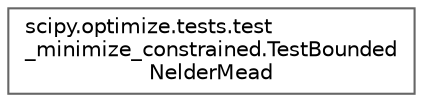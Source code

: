 digraph "Graphical Class Hierarchy"
{
 // LATEX_PDF_SIZE
  bgcolor="transparent";
  edge [fontname=Helvetica,fontsize=10,labelfontname=Helvetica,labelfontsize=10];
  node [fontname=Helvetica,fontsize=10,shape=box,height=0.2,width=0.4];
  rankdir="LR";
  Node0 [id="Node000000",label="scipy.optimize.tests.test\l_minimize_constrained.TestBounded\lNelderMead",height=0.2,width=0.4,color="grey40", fillcolor="white", style="filled",URL="$d9/d0d/classscipy_1_1optimize_1_1tests_1_1test__minimize__constrained_1_1TestBoundedNelderMead.html",tooltip=" "];
}
